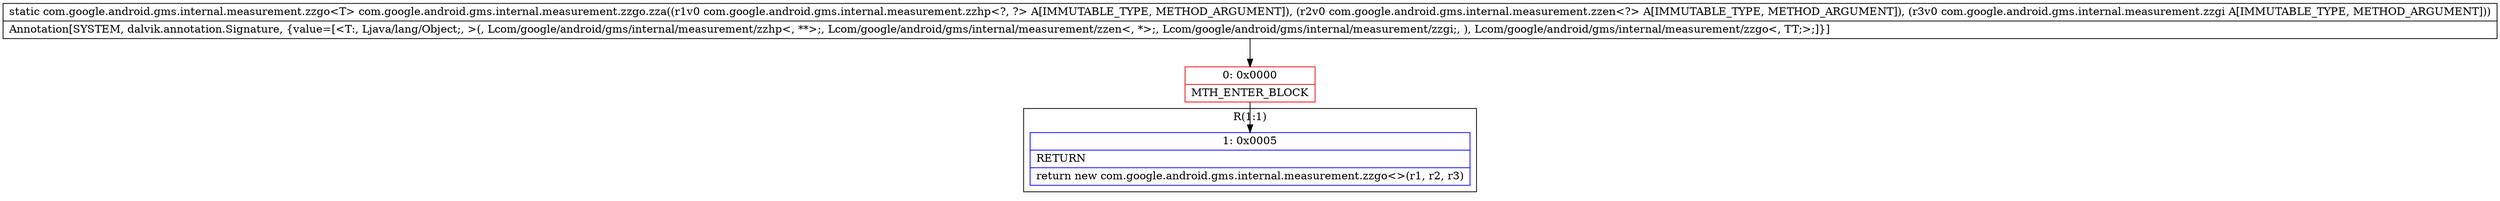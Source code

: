 digraph "CFG forcom.google.android.gms.internal.measurement.zzgo.zza(Lcom\/google\/android\/gms\/internal\/measurement\/zzhp;Lcom\/google\/android\/gms\/internal\/measurement\/zzen;Lcom\/google\/android\/gms\/internal\/measurement\/zzgi;)Lcom\/google\/android\/gms\/internal\/measurement\/zzgo;" {
subgraph cluster_Region_1560511926 {
label = "R(1:1)";
node [shape=record,color=blue];
Node_1 [shape=record,label="{1\:\ 0x0005|RETURN\l|return new com.google.android.gms.internal.measurement.zzgo\<\>(r1, r2, r3)\l}"];
}
Node_0 [shape=record,color=red,label="{0\:\ 0x0000|MTH_ENTER_BLOCK\l}"];
MethodNode[shape=record,label="{static com.google.android.gms.internal.measurement.zzgo\<T\> com.google.android.gms.internal.measurement.zzgo.zza((r1v0 com.google.android.gms.internal.measurement.zzhp\<?, ?\> A[IMMUTABLE_TYPE, METHOD_ARGUMENT]), (r2v0 com.google.android.gms.internal.measurement.zzen\<?\> A[IMMUTABLE_TYPE, METHOD_ARGUMENT]), (r3v0 com.google.android.gms.internal.measurement.zzgi A[IMMUTABLE_TYPE, METHOD_ARGUMENT]))  | Annotation[SYSTEM, dalvik.annotation.Signature, \{value=[\<T:, Ljava\/lang\/Object;, \>(, Lcom\/google\/android\/gms\/internal\/measurement\/zzhp\<, **\>;, Lcom\/google\/android\/gms\/internal\/measurement\/zzen\<, *\>;, Lcom\/google\/android\/gms\/internal\/measurement\/zzgi;, ), Lcom\/google\/android\/gms\/internal\/measurement\/zzgo\<, TT;\>;]\}]\l}"];
MethodNode -> Node_0;
Node_0 -> Node_1;
}

